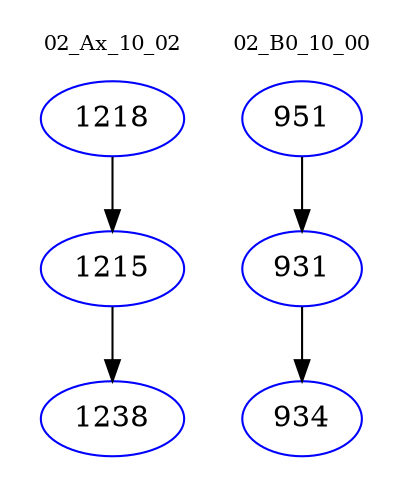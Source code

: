 digraph{
subgraph cluster_0 {
color = white
label = "02_Ax_10_02";
fontsize=10;
T0_1218 [label="1218", color="blue"]
T0_1218 -> T0_1215 [color="black"]
T0_1215 [label="1215", color="blue"]
T0_1215 -> T0_1238 [color="black"]
T0_1238 [label="1238", color="blue"]
}
subgraph cluster_1 {
color = white
label = "02_B0_10_00";
fontsize=10;
T1_951 [label="951", color="blue"]
T1_951 -> T1_931 [color="black"]
T1_931 [label="931", color="blue"]
T1_931 -> T1_934 [color="black"]
T1_934 [label="934", color="blue"]
}
}
